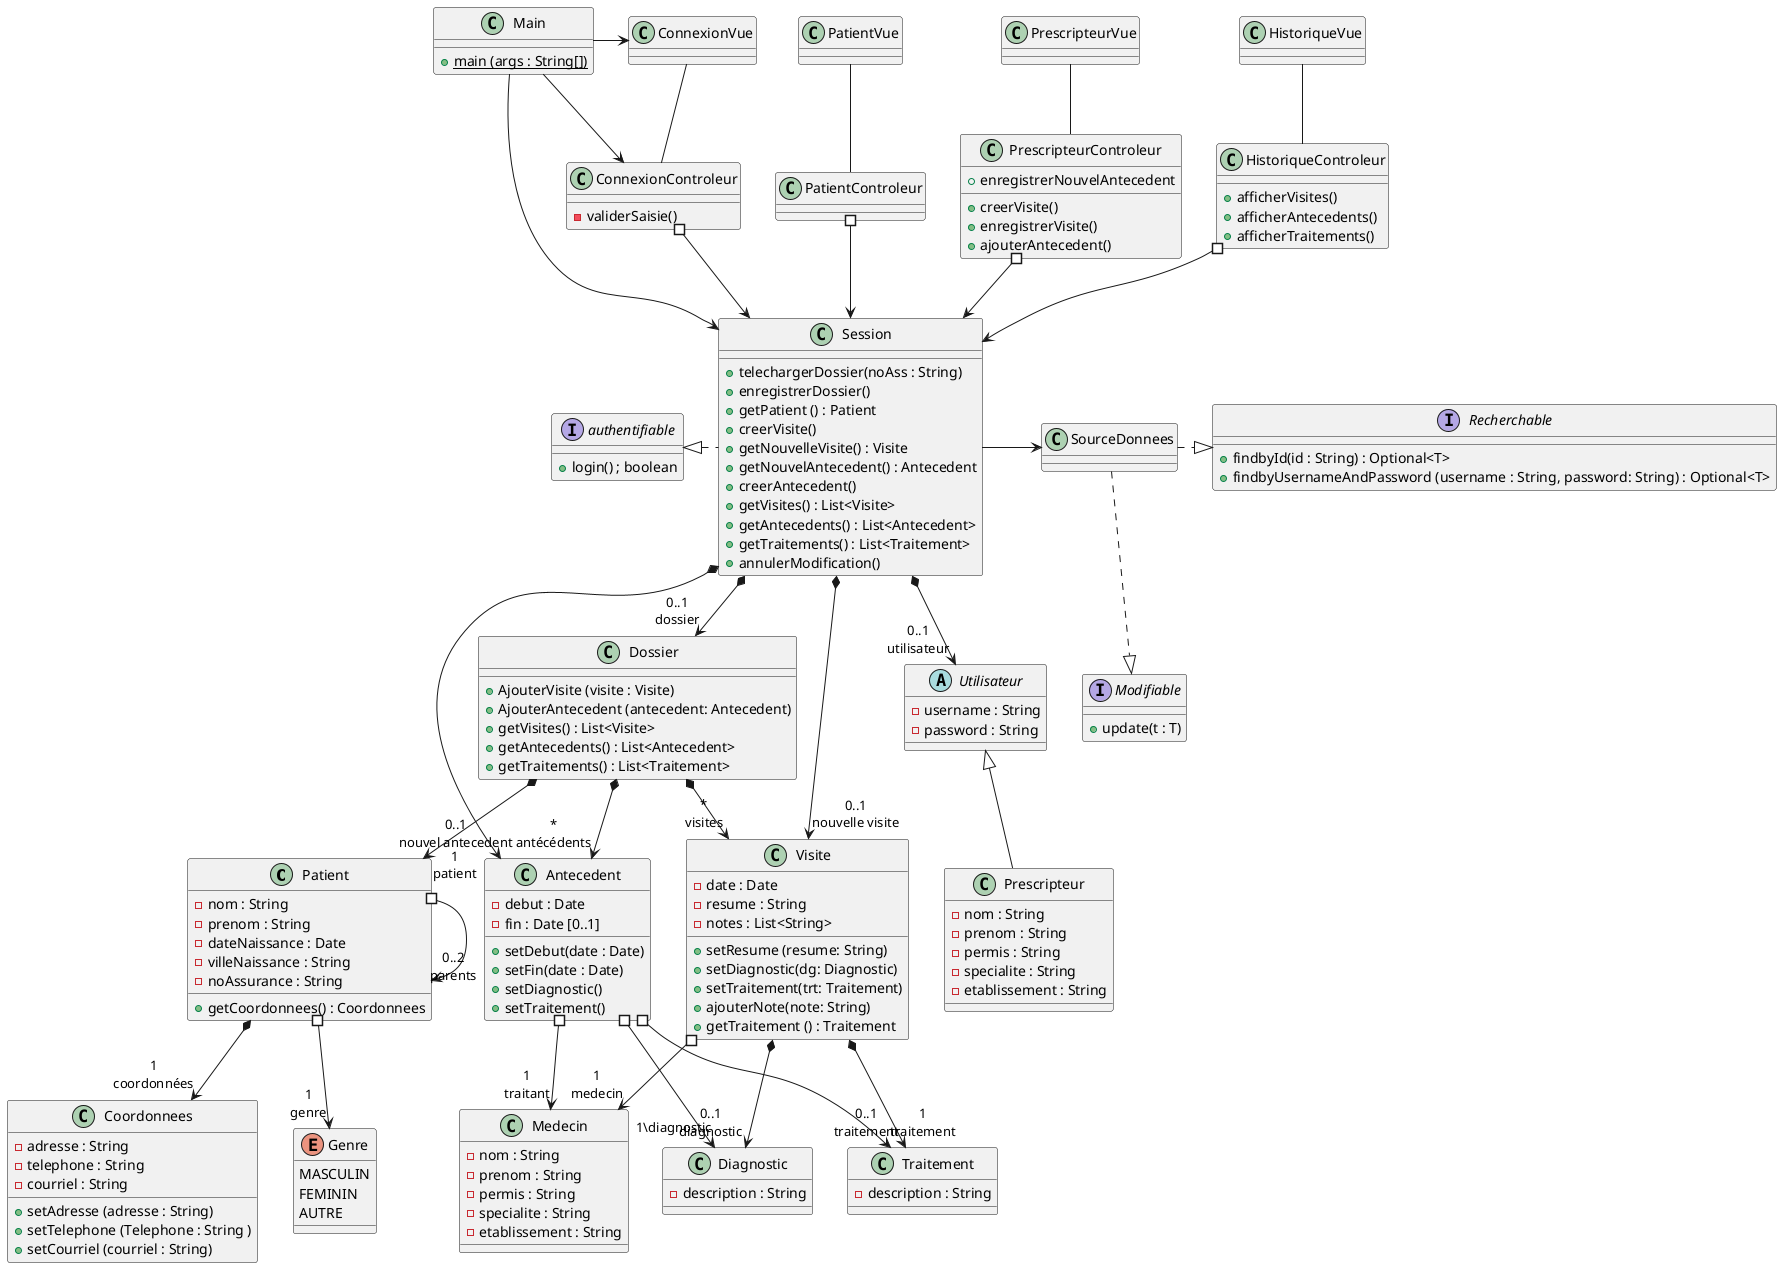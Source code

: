 @startuml

class Patient {
    - nom : String 
    - prenom : String
    - dateNaissance : Date 
    - villeNaissance : String
    - noAssurance : String
    + getCoordonnees() : Coordonnees
}

class Coordonnees {
    - adresse : String
    - telephone : String
    - courriel : String
    + setAdresse (adresse : String)
    + setTelephone (Telephone : String )
    + setCourriel (courriel : String)
}

enum Genre {
    MASCULIN
    FEMININ
    AUTRE
}

class Dossier {
    + AjouterVisite (visite : Visite)
    + AjouterAntecedent (antecedent: Antecedent)
    + getVisites() : List<Visite>
    + getAntecedents() : List<Antecedent>
    + getTraitements() : List<Traitement>
}

class Visite {
    - date : Date
    - resume : String
    - notes : List<String>
    + setResume (resume: String)
    + setDiagnostic(dg: Diagnostic)
    + setTraitement(trt: Traitement)
    + ajouterNote(note: String)
    + getTraitement () : Traitement
}

class Antecedent {
    - debut : Date
    - fin : Date [0..1]
    + setDebut(date : Date)
    + setFin(date : Date)
    + setDiagnostic()
    + setTraitement()
}


class Diagnostic {
    - description : String
}

class Traitement {
    - description : String
}

class Medecin {
    - nom : String 
    - prenom : String
    - permis : String
    - specialite : String
    - etablissement : String
}

abstract Utilisateur { 
    - username : String 
    - password : String 
    } 

class Prescripteur { 
    - nom : String 
    - prenom : String 
    - permis : String 
    - specialite : String 
    - etablissement : String
}

class SourceDonnees {
    
}

interface Recherchable {
    + findbyId(id : String) : Optional<T>
    + findbyUsernameAndPassword (username : String, password: String) : Optional<T>
}

interface Modifiable {
    + update(t : T)
}

class Session {
    + telechargerDossier(noAss : String)
    + enregistrerDossier()
    + getPatient () : Patient
    + creerVisite()
    + getNouvelleVisite() : Visite
    + getNouvelAntecedent() : Antecedent
    + creerAntecedent()
    + getVisites() : List<Visite>
    + getAntecedents() : List<Antecedent>
    + getTraitements() : List<Traitement>
    + annulerModification()
}

interface authentifiable {
    + login() ; boolean
}

class ConnexionVue {
}

class ConnexionControleur {
    - validerSaisie()
}

class PatientVue{

}

class PrescripteurVue {

}

class HistoriqueVue {

}

class PatientControleur {
    
}

class PrescripteurControleur {
    + creerVisite()
    + enregistrerVisite()
    + ajouterAntecedent()
    + enregistrerNouvelAntecedent
}

class HistoriqueControleur {
    + afficherVisites()
    + afficherAntecedents()
    + afficherTraitements()
}

class Main {
        + {static} main (args : String[])
    }

Patient *--> "1\ncoordonnées" Coordonnees
Patient #--> "0..2\nparents" Patient
Patient #--> "1\ngenre" Genre

Dossier *--> "*\nvisites" Visite
Dossier *--> "*\nantécédents" Antecedent
Dossier *--> "1\npatient" Patient

Visite *--> "0..1\ndiagnostic" Diagnostic
Visite *--> "0..1\ntraitement" Traitement
Visite #--> "1\nmedecin" Medecin

Antecedent #--> "1\ntraitant" Medecin
Antecedent #--> "1\diagnostic" Diagnostic
Antecedent #--> "1\ntraitement" Traitement

Session *--> "0..1\ndossier" Dossier

Session -> SourceDonnees
Session *--> "0..1\nnouvelle visite" Visite
Session *--> "0..1\nnouvel antecedent" Antecedent
Session *--> "0..1\nutilisateur" Utilisateur 
Session .l.|> authentifiable

SourceDonnees .d.|> Modifiable
SourceDonnees  .|> Recherchable


ConnexionVue -- ConnexionControleur
PatientVue --PatientControleur
PrescripteurVue -- PrescripteurControleur
HistoriqueVue -- HistoriqueControleur 

ConnexionControleur #--> Session
PatientControleur #--> Session
PrescripteurControleur #--> Session
HistoriqueControleur #--> Session

Utilisateur <|-- Prescripteur 

Main -> ConnexionVue
Main --> ConnexionControleur
Main --> Session

@enduml